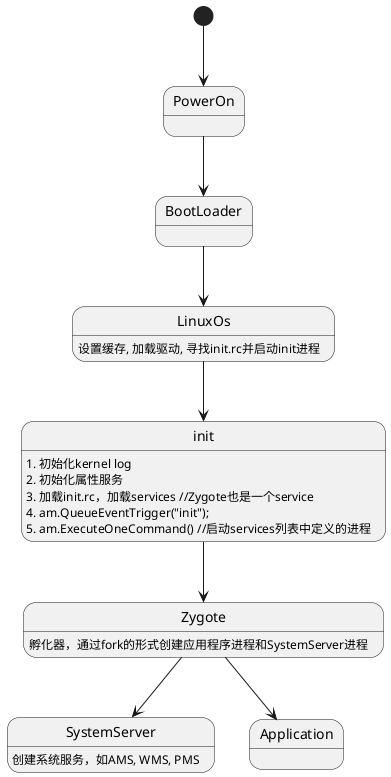 @startuml

[*] --> PowerOn
PowerOn --> BootLoader
BootLoader --> LinuxOs
LinuxOs --> init
init --> Zygote
Zygote --> SystemServer
Zygote --> Application


LinuxOs: 设置缓存, 加载驱动, 寻找init.rc并启动init进程
init: 1. 初始化kernel log
init: 2. 初始化属性服务
init: 3. 加载init.rc，加载services //Zygote也是一个service
init: 4. am.QueueEventTrigger("init");  
init: 5. am.ExecuteOneCommand() //启动services列表中定义的进程
Zygote: 孵化器，通过fork的形式创建应用程序进程和SystemServer进程
SystemServer: 创建系统服务，如AMS, WMS, PMS 
@enduml